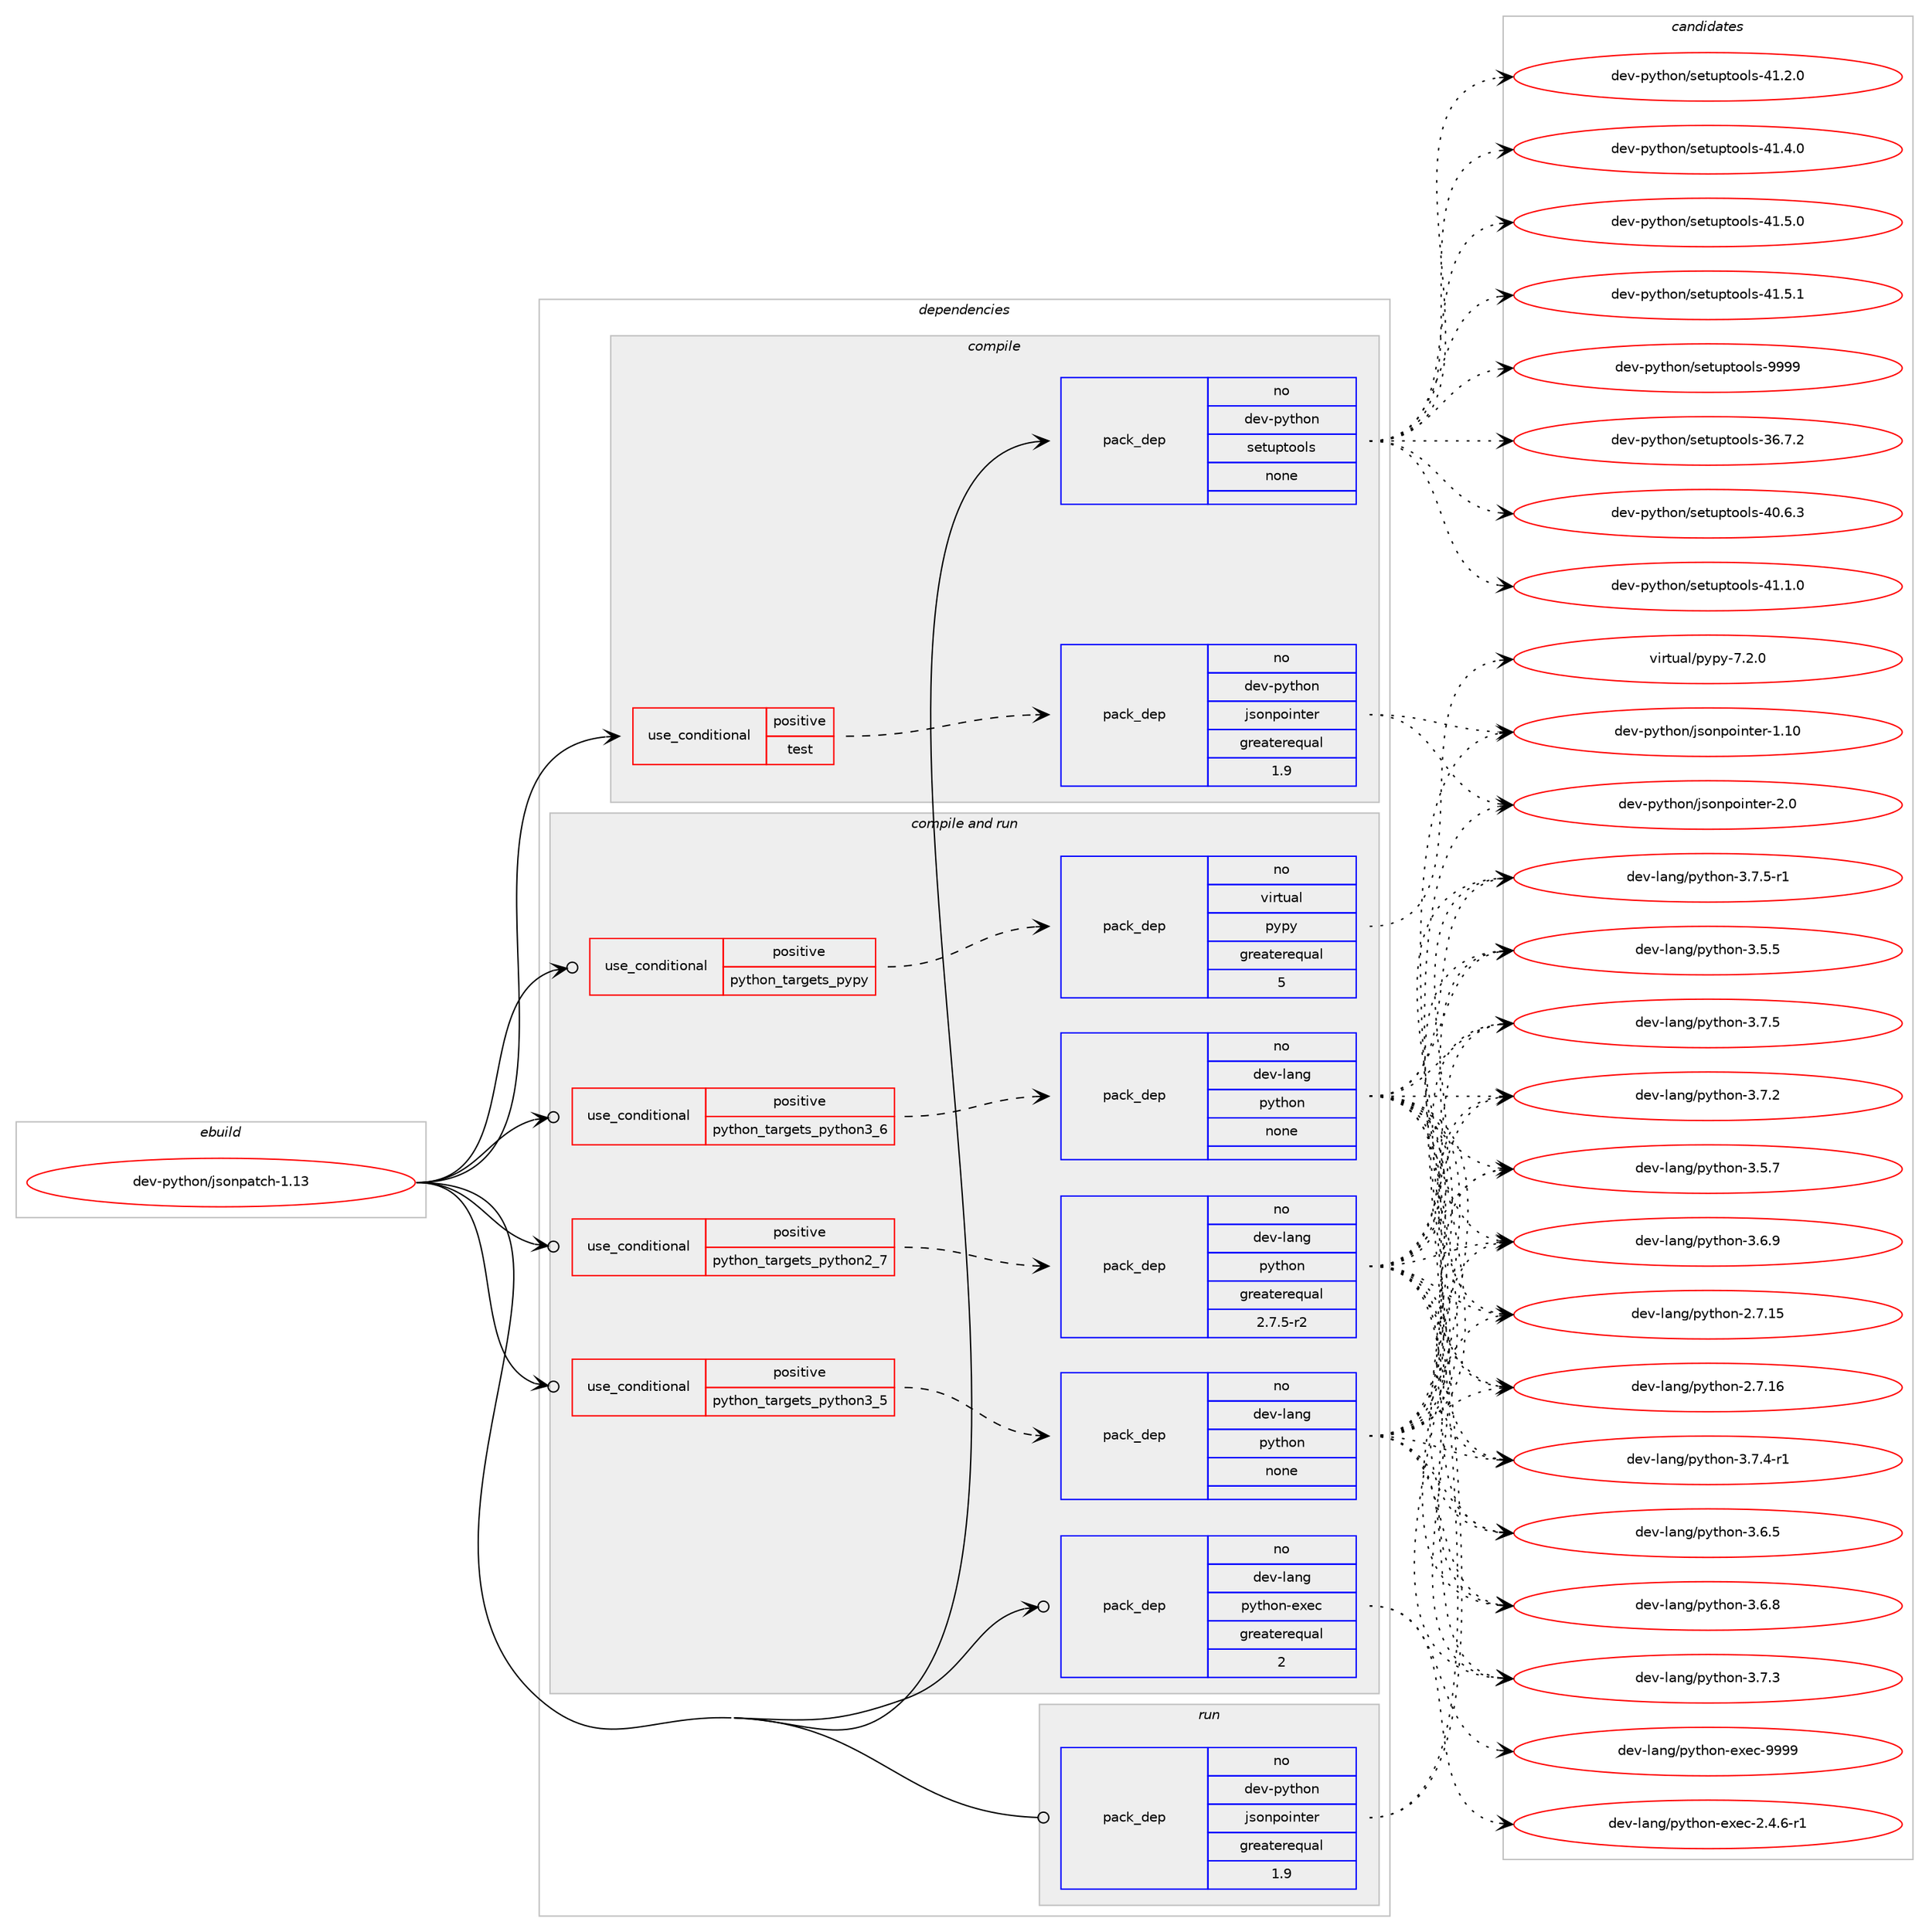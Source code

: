 digraph prolog {

# *************
# Graph options
# *************

newrank=true;
concentrate=true;
compound=true;
graph [rankdir=LR,fontname=Helvetica,fontsize=10,ranksep=1.5];#, ranksep=2.5, nodesep=0.2];
edge  [arrowhead=vee];
node  [fontname=Helvetica,fontsize=10];

# **********
# The ebuild
# **********

subgraph cluster_leftcol {
color=gray;
rank=same;
label=<<i>ebuild</i>>;
id [label="dev-python/jsonpatch-1.13", color=red, width=4, href="../dev-python/jsonpatch-1.13.svg"];
}

# ****************
# The dependencies
# ****************

subgraph cluster_midcol {
color=gray;
label=<<i>dependencies</i>>;
subgraph cluster_compile {
fillcolor="#eeeeee";
style=filled;
label=<<i>compile</i>>;
subgraph cond141523 {
dependency611502 [label=<<TABLE BORDER="0" CELLBORDER="1" CELLSPACING="0" CELLPADDING="4"><TR><TD ROWSPAN="3" CELLPADDING="10">use_conditional</TD></TR><TR><TD>positive</TD></TR><TR><TD>test</TD></TR></TABLE>>, shape=none, color=red];
subgraph pack458176 {
dependency611503 [label=<<TABLE BORDER="0" CELLBORDER="1" CELLSPACING="0" CELLPADDING="4" WIDTH="220"><TR><TD ROWSPAN="6" CELLPADDING="30">pack_dep</TD></TR><TR><TD WIDTH="110">no</TD></TR><TR><TD>dev-python</TD></TR><TR><TD>jsonpointer</TD></TR><TR><TD>greaterequal</TD></TR><TR><TD>1.9</TD></TR></TABLE>>, shape=none, color=blue];
}
dependency611502:e -> dependency611503:w [weight=20,style="dashed",arrowhead="vee"];
}
id:e -> dependency611502:w [weight=20,style="solid",arrowhead="vee"];
subgraph pack458177 {
dependency611504 [label=<<TABLE BORDER="0" CELLBORDER="1" CELLSPACING="0" CELLPADDING="4" WIDTH="220"><TR><TD ROWSPAN="6" CELLPADDING="30">pack_dep</TD></TR><TR><TD WIDTH="110">no</TD></TR><TR><TD>dev-python</TD></TR><TR><TD>setuptools</TD></TR><TR><TD>none</TD></TR><TR><TD></TD></TR></TABLE>>, shape=none, color=blue];
}
id:e -> dependency611504:w [weight=20,style="solid",arrowhead="vee"];
}
subgraph cluster_compileandrun {
fillcolor="#eeeeee";
style=filled;
label=<<i>compile and run</i>>;
subgraph cond141524 {
dependency611505 [label=<<TABLE BORDER="0" CELLBORDER="1" CELLSPACING="0" CELLPADDING="4"><TR><TD ROWSPAN="3" CELLPADDING="10">use_conditional</TD></TR><TR><TD>positive</TD></TR><TR><TD>python_targets_pypy</TD></TR></TABLE>>, shape=none, color=red];
subgraph pack458178 {
dependency611506 [label=<<TABLE BORDER="0" CELLBORDER="1" CELLSPACING="0" CELLPADDING="4" WIDTH="220"><TR><TD ROWSPAN="6" CELLPADDING="30">pack_dep</TD></TR><TR><TD WIDTH="110">no</TD></TR><TR><TD>virtual</TD></TR><TR><TD>pypy</TD></TR><TR><TD>greaterequal</TD></TR><TR><TD>5</TD></TR></TABLE>>, shape=none, color=blue];
}
dependency611505:e -> dependency611506:w [weight=20,style="dashed",arrowhead="vee"];
}
id:e -> dependency611505:w [weight=20,style="solid",arrowhead="odotvee"];
subgraph cond141525 {
dependency611507 [label=<<TABLE BORDER="0" CELLBORDER="1" CELLSPACING="0" CELLPADDING="4"><TR><TD ROWSPAN="3" CELLPADDING="10">use_conditional</TD></TR><TR><TD>positive</TD></TR><TR><TD>python_targets_python2_7</TD></TR></TABLE>>, shape=none, color=red];
subgraph pack458179 {
dependency611508 [label=<<TABLE BORDER="0" CELLBORDER="1" CELLSPACING="0" CELLPADDING="4" WIDTH="220"><TR><TD ROWSPAN="6" CELLPADDING="30">pack_dep</TD></TR><TR><TD WIDTH="110">no</TD></TR><TR><TD>dev-lang</TD></TR><TR><TD>python</TD></TR><TR><TD>greaterequal</TD></TR><TR><TD>2.7.5-r2</TD></TR></TABLE>>, shape=none, color=blue];
}
dependency611507:e -> dependency611508:w [weight=20,style="dashed",arrowhead="vee"];
}
id:e -> dependency611507:w [weight=20,style="solid",arrowhead="odotvee"];
subgraph cond141526 {
dependency611509 [label=<<TABLE BORDER="0" CELLBORDER="1" CELLSPACING="0" CELLPADDING="4"><TR><TD ROWSPAN="3" CELLPADDING="10">use_conditional</TD></TR><TR><TD>positive</TD></TR><TR><TD>python_targets_python3_5</TD></TR></TABLE>>, shape=none, color=red];
subgraph pack458180 {
dependency611510 [label=<<TABLE BORDER="0" CELLBORDER="1" CELLSPACING="0" CELLPADDING="4" WIDTH="220"><TR><TD ROWSPAN="6" CELLPADDING="30">pack_dep</TD></TR><TR><TD WIDTH="110">no</TD></TR><TR><TD>dev-lang</TD></TR><TR><TD>python</TD></TR><TR><TD>none</TD></TR><TR><TD></TD></TR></TABLE>>, shape=none, color=blue];
}
dependency611509:e -> dependency611510:w [weight=20,style="dashed",arrowhead="vee"];
}
id:e -> dependency611509:w [weight=20,style="solid",arrowhead="odotvee"];
subgraph cond141527 {
dependency611511 [label=<<TABLE BORDER="0" CELLBORDER="1" CELLSPACING="0" CELLPADDING="4"><TR><TD ROWSPAN="3" CELLPADDING="10">use_conditional</TD></TR><TR><TD>positive</TD></TR><TR><TD>python_targets_python3_6</TD></TR></TABLE>>, shape=none, color=red];
subgraph pack458181 {
dependency611512 [label=<<TABLE BORDER="0" CELLBORDER="1" CELLSPACING="0" CELLPADDING="4" WIDTH="220"><TR><TD ROWSPAN="6" CELLPADDING="30">pack_dep</TD></TR><TR><TD WIDTH="110">no</TD></TR><TR><TD>dev-lang</TD></TR><TR><TD>python</TD></TR><TR><TD>none</TD></TR><TR><TD></TD></TR></TABLE>>, shape=none, color=blue];
}
dependency611511:e -> dependency611512:w [weight=20,style="dashed",arrowhead="vee"];
}
id:e -> dependency611511:w [weight=20,style="solid",arrowhead="odotvee"];
subgraph pack458182 {
dependency611513 [label=<<TABLE BORDER="0" CELLBORDER="1" CELLSPACING="0" CELLPADDING="4" WIDTH="220"><TR><TD ROWSPAN="6" CELLPADDING="30">pack_dep</TD></TR><TR><TD WIDTH="110">no</TD></TR><TR><TD>dev-lang</TD></TR><TR><TD>python-exec</TD></TR><TR><TD>greaterequal</TD></TR><TR><TD>2</TD></TR></TABLE>>, shape=none, color=blue];
}
id:e -> dependency611513:w [weight=20,style="solid",arrowhead="odotvee"];
}
subgraph cluster_run {
fillcolor="#eeeeee";
style=filled;
label=<<i>run</i>>;
subgraph pack458183 {
dependency611514 [label=<<TABLE BORDER="0" CELLBORDER="1" CELLSPACING="0" CELLPADDING="4" WIDTH="220"><TR><TD ROWSPAN="6" CELLPADDING="30">pack_dep</TD></TR><TR><TD WIDTH="110">no</TD></TR><TR><TD>dev-python</TD></TR><TR><TD>jsonpointer</TD></TR><TR><TD>greaterequal</TD></TR><TR><TD>1.9</TD></TR></TABLE>>, shape=none, color=blue];
}
id:e -> dependency611514:w [weight=20,style="solid",arrowhead="odot"];
}
}

# **************
# The candidates
# **************

subgraph cluster_choices {
rank=same;
color=gray;
label=<<i>candidates</i>>;

subgraph choice458176 {
color=black;
nodesep=1;
choice10010111845112121116104111110471061151111101121111051101161011144549464948 [label="dev-python/jsonpointer-1.10", color=red, width=4,href="../dev-python/jsonpointer-1.10.svg"];
choice100101118451121211161041111104710611511111011211110511011610111445504648 [label="dev-python/jsonpointer-2.0", color=red, width=4,href="../dev-python/jsonpointer-2.0.svg"];
dependency611503:e -> choice10010111845112121116104111110471061151111101121111051101161011144549464948:w [style=dotted,weight="100"];
dependency611503:e -> choice100101118451121211161041111104710611511111011211110511011610111445504648:w [style=dotted,weight="100"];
}
subgraph choice458177 {
color=black;
nodesep=1;
choice100101118451121211161041111104711510111611711211611111110811545515446554650 [label="dev-python/setuptools-36.7.2", color=red, width=4,href="../dev-python/setuptools-36.7.2.svg"];
choice100101118451121211161041111104711510111611711211611111110811545524846544651 [label="dev-python/setuptools-40.6.3", color=red, width=4,href="../dev-python/setuptools-40.6.3.svg"];
choice100101118451121211161041111104711510111611711211611111110811545524946494648 [label="dev-python/setuptools-41.1.0", color=red, width=4,href="../dev-python/setuptools-41.1.0.svg"];
choice100101118451121211161041111104711510111611711211611111110811545524946504648 [label="dev-python/setuptools-41.2.0", color=red, width=4,href="../dev-python/setuptools-41.2.0.svg"];
choice100101118451121211161041111104711510111611711211611111110811545524946524648 [label="dev-python/setuptools-41.4.0", color=red, width=4,href="../dev-python/setuptools-41.4.0.svg"];
choice100101118451121211161041111104711510111611711211611111110811545524946534648 [label="dev-python/setuptools-41.5.0", color=red, width=4,href="../dev-python/setuptools-41.5.0.svg"];
choice100101118451121211161041111104711510111611711211611111110811545524946534649 [label="dev-python/setuptools-41.5.1", color=red, width=4,href="../dev-python/setuptools-41.5.1.svg"];
choice10010111845112121116104111110471151011161171121161111111081154557575757 [label="dev-python/setuptools-9999", color=red, width=4,href="../dev-python/setuptools-9999.svg"];
dependency611504:e -> choice100101118451121211161041111104711510111611711211611111110811545515446554650:w [style=dotted,weight="100"];
dependency611504:e -> choice100101118451121211161041111104711510111611711211611111110811545524846544651:w [style=dotted,weight="100"];
dependency611504:e -> choice100101118451121211161041111104711510111611711211611111110811545524946494648:w [style=dotted,weight="100"];
dependency611504:e -> choice100101118451121211161041111104711510111611711211611111110811545524946504648:w [style=dotted,weight="100"];
dependency611504:e -> choice100101118451121211161041111104711510111611711211611111110811545524946524648:w [style=dotted,weight="100"];
dependency611504:e -> choice100101118451121211161041111104711510111611711211611111110811545524946534648:w [style=dotted,weight="100"];
dependency611504:e -> choice100101118451121211161041111104711510111611711211611111110811545524946534649:w [style=dotted,weight="100"];
dependency611504:e -> choice10010111845112121116104111110471151011161171121161111111081154557575757:w [style=dotted,weight="100"];
}
subgraph choice458178 {
color=black;
nodesep=1;
choice1181051141161179710847112121112121455546504648 [label="virtual/pypy-7.2.0", color=red, width=4,href="../virtual/pypy-7.2.0.svg"];
dependency611506:e -> choice1181051141161179710847112121112121455546504648:w [style=dotted,weight="100"];
}
subgraph choice458179 {
color=black;
nodesep=1;
choice10010111845108971101034711212111610411111045504655464953 [label="dev-lang/python-2.7.15", color=red, width=4,href="../dev-lang/python-2.7.15.svg"];
choice10010111845108971101034711212111610411111045504655464954 [label="dev-lang/python-2.7.16", color=red, width=4,href="../dev-lang/python-2.7.16.svg"];
choice100101118451089711010347112121116104111110455146534653 [label="dev-lang/python-3.5.5", color=red, width=4,href="../dev-lang/python-3.5.5.svg"];
choice100101118451089711010347112121116104111110455146534655 [label="dev-lang/python-3.5.7", color=red, width=4,href="../dev-lang/python-3.5.7.svg"];
choice100101118451089711010347112121116104111110455146544653 [label="dev-lang/python-3.6.5", color=red, width=4,href="../dev-lang/python-3.6.5.svg"];
choice100101118451089711010347112121116104111110455146544656 [label="dev-lang/python-3.6.8", color=red, width=4,href="../dev-lang/python-3.6.8.svg"];
choice100101118451089711010347112121116104111110455146544657 [label="dev-lang/python-3.6.9", color=red, width=4,href="../dev-lang/python-3.6.9.svg"];
choice100101118451089711010347112121116104111110455146554650 [label="dev-lang/python-3.7.2", color=red, width=4,href="../dev-lang/python-3.7.2.svg"];
choice100101118451089711010347112121116104111110455146554651 [label="dev-lang/python-3.7.3", color=red, width=4,href="../dev-lang/python-3.7.3.svg"];
choice1001011184510897110103471121211161041111104551465546524511449 [label="dev-lang/python-3.7.4-r1", color=red, width=4,href="../dev-lang/python-3.7.4-r1.svg"];
choice100101118451089711010347112121116104111110455146554653 [label="dev-lang/python-3.7.5", color=red, width=4,href="../dev-lang/python-3.7.5.svg"];
choice1001011184510897110103471121211161041111104551465546534511449 [label="dev-lang/python-3.7.5-r1", color=red, width=4,href="../dev-lang/python-3.7.5-r1.svg"];
dependency611508:e -> choice10010111845108971101034711212111610411111045504655464953:w [style=dotted,weight="100"];
dependency611508:e -> choice10010111845108971101034711212111610411111045504655464954:w [style=dotted,weight="100"];
dependency611508:e -> choice100101118451089711010347112121116104111110455146534653:w [style=dotted,weight="100"];
dependency611508:e -> choice100101118451089711010347112121116104111110455146534655:w [style=dotted,weight="100"];
dependency611508:e -> choice100101118451089711010347112121116104111110455146544653:w [style=dotted,weight="100"];
dependency611508:e -> choice100101118451089711010347112121116104111110455146544656:w [style=dotted,weight="100"];
dependency611508:e -> choice100101118451089711010347112121116104111110455146544657:w [style=dotted,weight="100"];
dependency611508:e -> choice100101118451089711010347112121116104111110455146554650:w [style=dotted,weight="100"];
dependency611508:e -> choice100101118451089711010347112121116104111110455146554651:w [style=dotted,weight="100"];
dependency611508:e -> choice1001011184510897110103471121211161041111104551465546524511449:w [style=dotted,weight="100"];
dependency611508:e -> choice100101118451089711010347112121116104111110455146554653:w [style=dotted,weight="100"];
dependency611508:e -> choice1001011184510897110103471121211161041111104551465546534511449:w [style=dotted,weight="100"];
}
subgraph choice458180 {
color=black;
nodesep=1;
choice10010111845108971101034711212111610411111045504655464953 [label="dev-lang/python-2.7.15", color=red, width=4,href="../dev-lang/python-2.7.15.svg"];
choice10010111845108971101034711212111610411111045504655464954 [label="dev-lang/python-2.7.16", color=red, width=4,href="../dev-lang/python-2.7.16.svg"];
choice100101118451089711010347112121116104111110455146534653 [label="dev-lang/python-3.5.5", color=red, width=4,href="../dev-lang/python-3.5.5.svg"];
choice100101118451089711010347112121116104111110455146534655 [label="dev-lang/python-3.5.7", color=red, width=4,href="../dev-lang/python-3.5.7.svg"];
choice100101118451089711010347112121116104111110455146544653 [label="dev-lang/python-3.6.5", color=red, width=4,href="../dev-lang/python-3.6.5.svg"];
choice100101118451089711010347112121116104111110455146544656 [label="dev-lang/python-3.6.8", color=red, width=4,href="../dev-lang/python-3.6.8.svg"];
choice100101118451089711010347112121116104111110455146544657 [label="dev-lang/python-3.6.9", color=red, width=4,href="../dev-lang/python-3.6.9.svg"];
choice100101118451089711010347112121116104111110455146554650 [label="dev-lang/python-3.7.2", color=red, width=4,href="../dev-lang/python-3.7.2.svg"];
choice100101118451089711010347112121116104111110455146554651 [label="dev-lang/python-3.7.3", color=red, width=4,href="../dev-lang/python-3.7.3.svg"];
choice1001011184510897110103471121211161041111104551465546524511449 [label="dev-lang/python-3.7.4-r1", color=red, width=4,href="../dev-lang/python-3.7.4-r1.svg"];
choice100101118451089711010347112121116104111110455146554653 [label="dev-lang/python-3.7.5", color=red, width=4,href="../dev-lang/python-3.7.5.svg"];
choice1001011184510897110103471121211161041111104551465546534511449 [label="dev-lang/python-3.7.5-r1", color=red, width=4,href="../dev-lang/python-3.7.5-r1.svg"];
dependency611510:e -> choice10010111845108971101034711212111610411111045504655464953:w [style=dotted,weight="100"];
dependency611510:e -> choice10010111845108971101034711212111610411111045504655464954:w [style=dotted,weight="100"];
dependency611510:e -> choice100101118451089711010347112121116104111110455146534653:w [style=dotted,weight="100"];
dependency611510:e -> choice100101118451089711010347112121116104111110455146534655:w [style=dotted,weight="100"];
dependency611510:e -> choice100101118451089711010347112121116104111110455146544653:w [style=dotted,weight="100"];
dependency611510:e -> choice100101118451089711010347112121116104111110455146544656:w [style=dotted,weight="100"];
dependency611510:e -> choice100101118451089711010347112121116104111110455146544657:w [style=dotted,weight="100"];
dependency611510:e -> choice100101118451089711010347112121116104111110455146554650:w [style=dotted,weight="100"];
dependency611510:e -> choice100101118451089711010347112121116104111110455146554651:w [style=dotted,weight="100"];
dependency611510:e -> choice1001011184510897110103471121211161041111104551465546524511449:w [style=dotted,weight="100"];
dependency611510:e -> choice100101118451089711010347112121116104111110455146554653:w [style=dotted,weight="100"];
dependency611510:e -> choice1001011184510897110103471121211161041111104551465546534511449:w [style=dotted,weight="100"];
}
subgraph choice458181 {
color=black;
nodesep=1;
choice10010111845108971101034711212111610411111045504655464953 [label="dev-lang/python-2.7.15", color=red, width=4,href="../dev-lang/python-2.7.15.svg"];
choice10010111845108971101034711212111610411111045504655464954 [label="dev-lang/python-2.7.16", color=red, width=4,href="../dev-lang/python-2.7.16.svg"];
choice100101118451089711010347112121116104111110455146534653 [label="dev-lang/python-3.5.5", color=red, width=4,href="../dev-lang/python-3.5.5.svg"];
choice100101118451089711010347112121116104111110455146534655 [label="dev-lang/python-3.5.7", color=red, width=4,href="../dev-lang/python-3.5.7.svg"];
choice100101118451089711010347112121116104111110455146544653 [label="dev-lang/python-3.6.5", color=red, width=4,href="../dev-lang/python-3.6.5.svg"];
choice100101118451089711010347112121116104111110455146544656 [label="dev-lang/python-3.6.8", color=red, width=4,href="../dev-lang/python-3.6.8.svg"];
choice100101118451089711010347112121116104111110455146544657 [label="dev-lang/python-3.6.9", color=red, width=4,href="../dev-lang/python-3.6.9.svg"];
choice100101118451089711010347112121116104111110455146554650 [label="dev-lang/python-3.7.2", color=red, width=4,href="../dev-lang/python-3.7.2.svg"];
choice100101118451089711010347112121116104111110455146554651 [label="dev-lang/python-3.7.3", color=red, width=4,href="../dev-lang/python-3.7.3.svg"];
choice1001011184510897110103471121211161041111104551465546524511449 [label="dev-lang/python-3.7.4-r1", color=red, width=4,href="../dev-lang/python-3.7.4-r1.svg"];
choice100101118451089711010347112121116104111110455146554653 [label="dev-lang/python-3.7.5", color=red, width=4,href="../dev-lang/python-3.7.5.svg"];
choice1001011184510897110103471121211161041111104551465546534511449 [label="dev-lang/python-3.7.5-r1", color=red, width=4,href="../dev-lang/python-3.7.5-r1.svg"];
dependency611512:e -> choice10010111845108971101034711212111610411111045504655464953:w [style=dotted,weight="100"];
dependency611512:e -> choice10010111845108971101034711212111610411111045504655464954:w [style=dotted,weight="100"];
dependency611512:e -> choice100101118451089711010347112121116104111110455146534653:w [style=dotted,weight="100"];
dependency611512:e -> choice100101118451089711010347112121116104111110455146534655:w [style=dotted,weight="100"];
dependency611512:e -> choice100101118451089711010347112121116104111110455146544653:w [style=dotted,weight="100"];
dependency611512:e -> choice100101118451089711010347112121116104111110455146544656:w [style=dotted,weight="100"];
dependency611512:e -> choice100101118451089711010347112121116104111110455146544657:w [style=dotted,weight="100"];
dependency611512:e -> choice100101118451089711010347112121116104111110455146554650:w [style=dotted,weight="100"];
dependency611512:e -> choice100101118451089711010347112121116104111110455146554651:w [style=dotted,weight="100"];
dependency611512:e -> choice1001011184510897110103471121211161041111104551465546524511449:w [style=dotted,weight="100"];
dependency611512:e -> choice100101118451089711010347112121116104111110455146554653:w [style=dotted,weight="100"];
dependency611512:e -> choice1001011184510897110103471121211161041111104551465546534511449:w [style=dotted,weight="100"];
}
subgraph choice458182 {
color=black;
nodesep=1;
choice10010111845108971101034711212111610411111045101120101994550465246544511449 [label="dev-lang/python-exec-2.4.6-r1", color=red, width=4,href="../dev-lang/python-exec-2.4.6-r1.svg"];
choice10010111845108971101034711212111610411111045101120101994557575757 [label="dev-lang/python-exec-9999", color=red, width=4,href="../dev-lang/python-exec-9999.svg"];
dependency611513:e -> choice10010111845108971101034711212111610411111045101120101994550465246544511449:w [style=dotted,weight="100"];
dependency611513:e -> choice10010111845108971101034711212111610411111045101120101994557575757:w [style=dotted,weight="100"];
}
subgraph choice458183 {
color=black;
nodesep=1;
choice10010111845112121116104111110471061151111101121111051101161011144549464948 [label="dev-python/jsonpointer-1.10", color=red, width=4,href="../dev-python/jsonpointer-1.10.svg"];
choice100101118451121211161041111104710611511111011211110511011610111445504648 [label="dev-python/jsonpointer-2.0", color=red, width=4,href="../dev-python/jsonpointer-2.0.svg"];
dependency611514:e -> choice10010111845112121116104111110471061151111101121111051101161011144549464948:w [style=dotted,weight="100"];
dependency611514:e -> choice100101118451121211161041111104710611511111011211110511011610111445504648:w [style=dotted,weight="100"];
}
}

}
